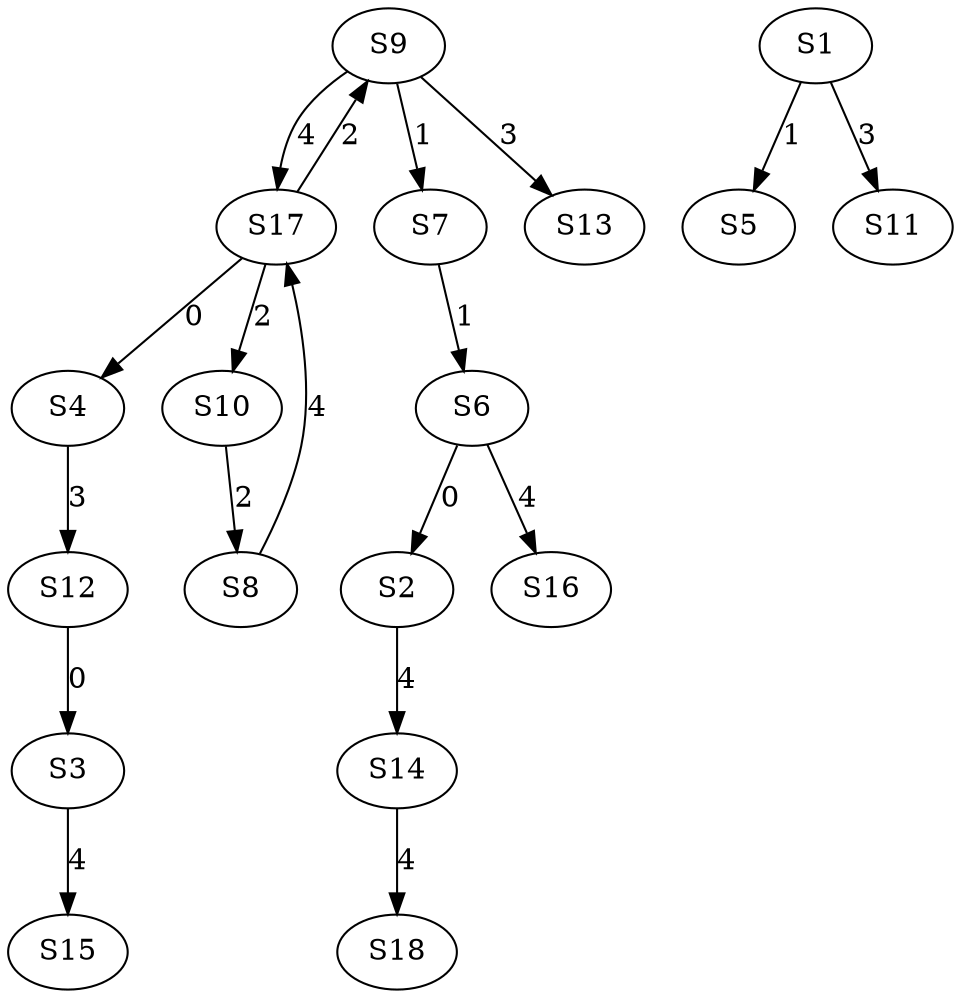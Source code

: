 strict digraph {
	S6 -> S2 [ label = 0 ];
	S12 -> S3 [ label = 0 ];
	S17 -> S4 [ label = 0 ];
	S1 -> S5 [ label = 1 ];
	S7 -> S6 [ label = 1 ];
	S9 -> S7 [ label = 1 ];
	S10 -> S8 [ label = 2 ];
	S17 -> S9 [ label = 2 ];
	S17 -> S10 [ label = 2 ];
	S1 -> S11 [ label = 3 ];
	S4 -> S12 [ label = 3 ];
	S9 -> S13 [ label = 3 ];
	S2 -> S14 [ label = 4 ];
	S3 -> S15 [ label = 4 ];
	S6 -> S16 [ label = 4 ];
	S9 -> S17 [ label = 4 ];
	S14 -> S18 [ label = 4 ];
	S8 -> S17 [ label = 4 ];
}